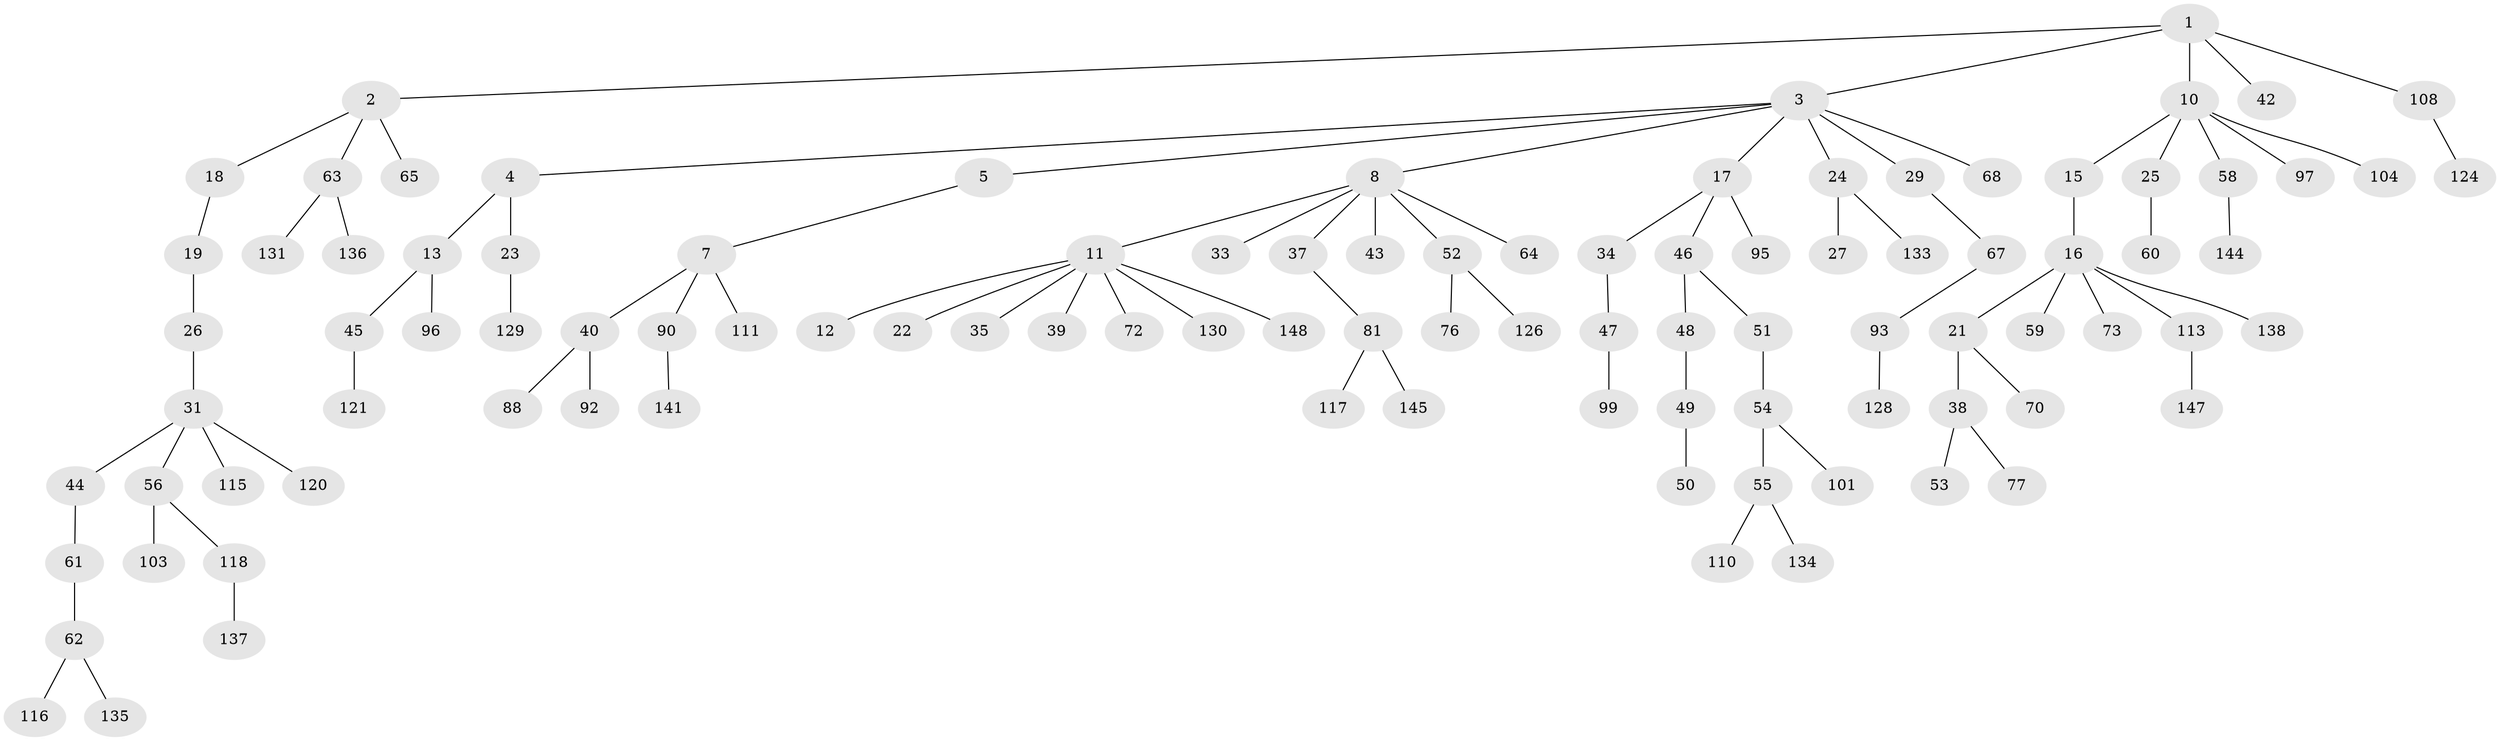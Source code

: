 // Generated by graph-tools (version 1.1) at 2025/52/02/27/25 19:52:09]
// undirected, 101 vertices, 100 edges
graph export_dot {
graph [start="1"]
  node [color=gray90,style=filled];
  1 [super="+9"];
  2 [super="+20"];
  3 [super="+6"];
  4;
  5;
  7 [super="+28"];
  8 [super="+125"];
  10 [super="+14"];
  11 [super="+123"];
  12;
  13 [super="+41"];
  15 [super="+66"];
  16 [super="+57"];
  17 [super="+32"];
  18;
  19;
  21 [super="+30"];
  22 [super="+89"];
  23 [super="+142"];
  24 [super="+83"];
  25 [super="+91"];
  26;
  27 [super="+122"];
  29;
  31 [super="+36"];
  33;
  34;
  35;
  37;
  38 [super="+74"];
  39 [super="+94"];
  40 [super="+146"];
  42;
  43 [super="+139"];
  44 [super="+80"];
  45 [super="+107"];
  46;
  47 [super="+87"];
  48 [super="+84"];
  49;
  50;
  51 [super="+71"];
  52 [super="+78"];
  53 [super="+75"];
  54;
  55 [super="+100"];
  56 [super="+79"];
  58 [super="+85"];
  59 [super="+82"];
  60;
  61;
  62 [super="+106"];
  63 [super="+112"];
  64;
  65;
  67 [super="+69"];
  68 [super="+98"];
  70;
  72;
  73;
  76 [super="+86"];
  77;
  81 [super="+114"];
  88;
  90 [super="+102"];
  92;
  93;
  95 [super="+105"];
  96;
  97;
  99;
  101 [super="+140"];
  103;
  104 [super="+109"];
  108;
  110;
  111;
  113;
  115;
  116;
  117;
  118 [super="+119"];
  120;
  121 [super="+143"];
  124;
  126 [super="+127"];
  128 [super="+132"];
  129;
  130;
  131;
  133;
  134;
  135;
  136;
  137;
  138;
  141;
  144;
  145;
  147;
  148;
  1 -- 2;
  1 -- 3;
  1 -- 10;
  1 -- 42;
  1 -- 108;
  2 -- 18;
  2 -- 65;
  2 -- 63;
  3 -- 4;
  3 -- 5;
  3 -- 17;
  3 -- 24;
  3 -- 68;
  3 -- 8;
  3 -- 29;
  4 -- 13;
  4 -- 23;
  5 -- 7;
  7 -- 111;
  7 -- 40;
  7 -- 90;
  8 -- 11;
  8 -- 33;
  8 -- 37;
  8 -- 43;
  8 -- 52;
  8 -- 64;
  10 -- 25;
  10 -- 58;
  10 -- 104;
  10 -- 97;
  10 -- 15;
  11 -- 12;
  11 -- 22;
  11 -- 35;
  11 -- 39;
  11 -- 72;
  11 -- 148;
  11 -- 130;
  13 -- 45;
  13 -- 96;
  15 -- 16;
  16 -- 21;
  16 -- 59;
  16 -- 138;
  16 -- 73;
  16 -- 113;
  17 -- 95;
  17 -- 34;
  17 -- 46;
  18 -- 19;
  19 -- 26;
  21 -- 70;
  21 -- 38;
  23 -- 129;
  24 -- 27;
  24 -- 133;
  25 -- 60;
  26 -- 31;
  29 -- 67;
  31 -- 115;
  31 -- 56;
  31 -- 44;
  31 -- 120;
  34 -- 47;
  37 -- 81;
  38 -- 53;
  38 -- 77;
  40 -- 88;
  40 -- 92;
  44 -- 61;
  45 -- 121;
  46 -- 48;
  46 -- 51;
  47 -- 99;
  48 -- 49;
  49 -- 50;
  51 -- 54;
  52 -- 76;
  52 -- 126;
  54 -- 55;
  54 -- 101;
  55 -- 110;
  55 -- 134;
  56 -- 118;
  56 -- 103;
  58 -- 144;
  61 -- 62;
  62 -- 116;
  62 -- 135;
  63 -- 131;
  63 -- 136;
  67 -- 93;
  81 -- 117;
  81 -- 145;
  90 -- 141;
  93 -- 128;
  108 -- 124;
  113 -- 147;
  118 -- 137;
}
